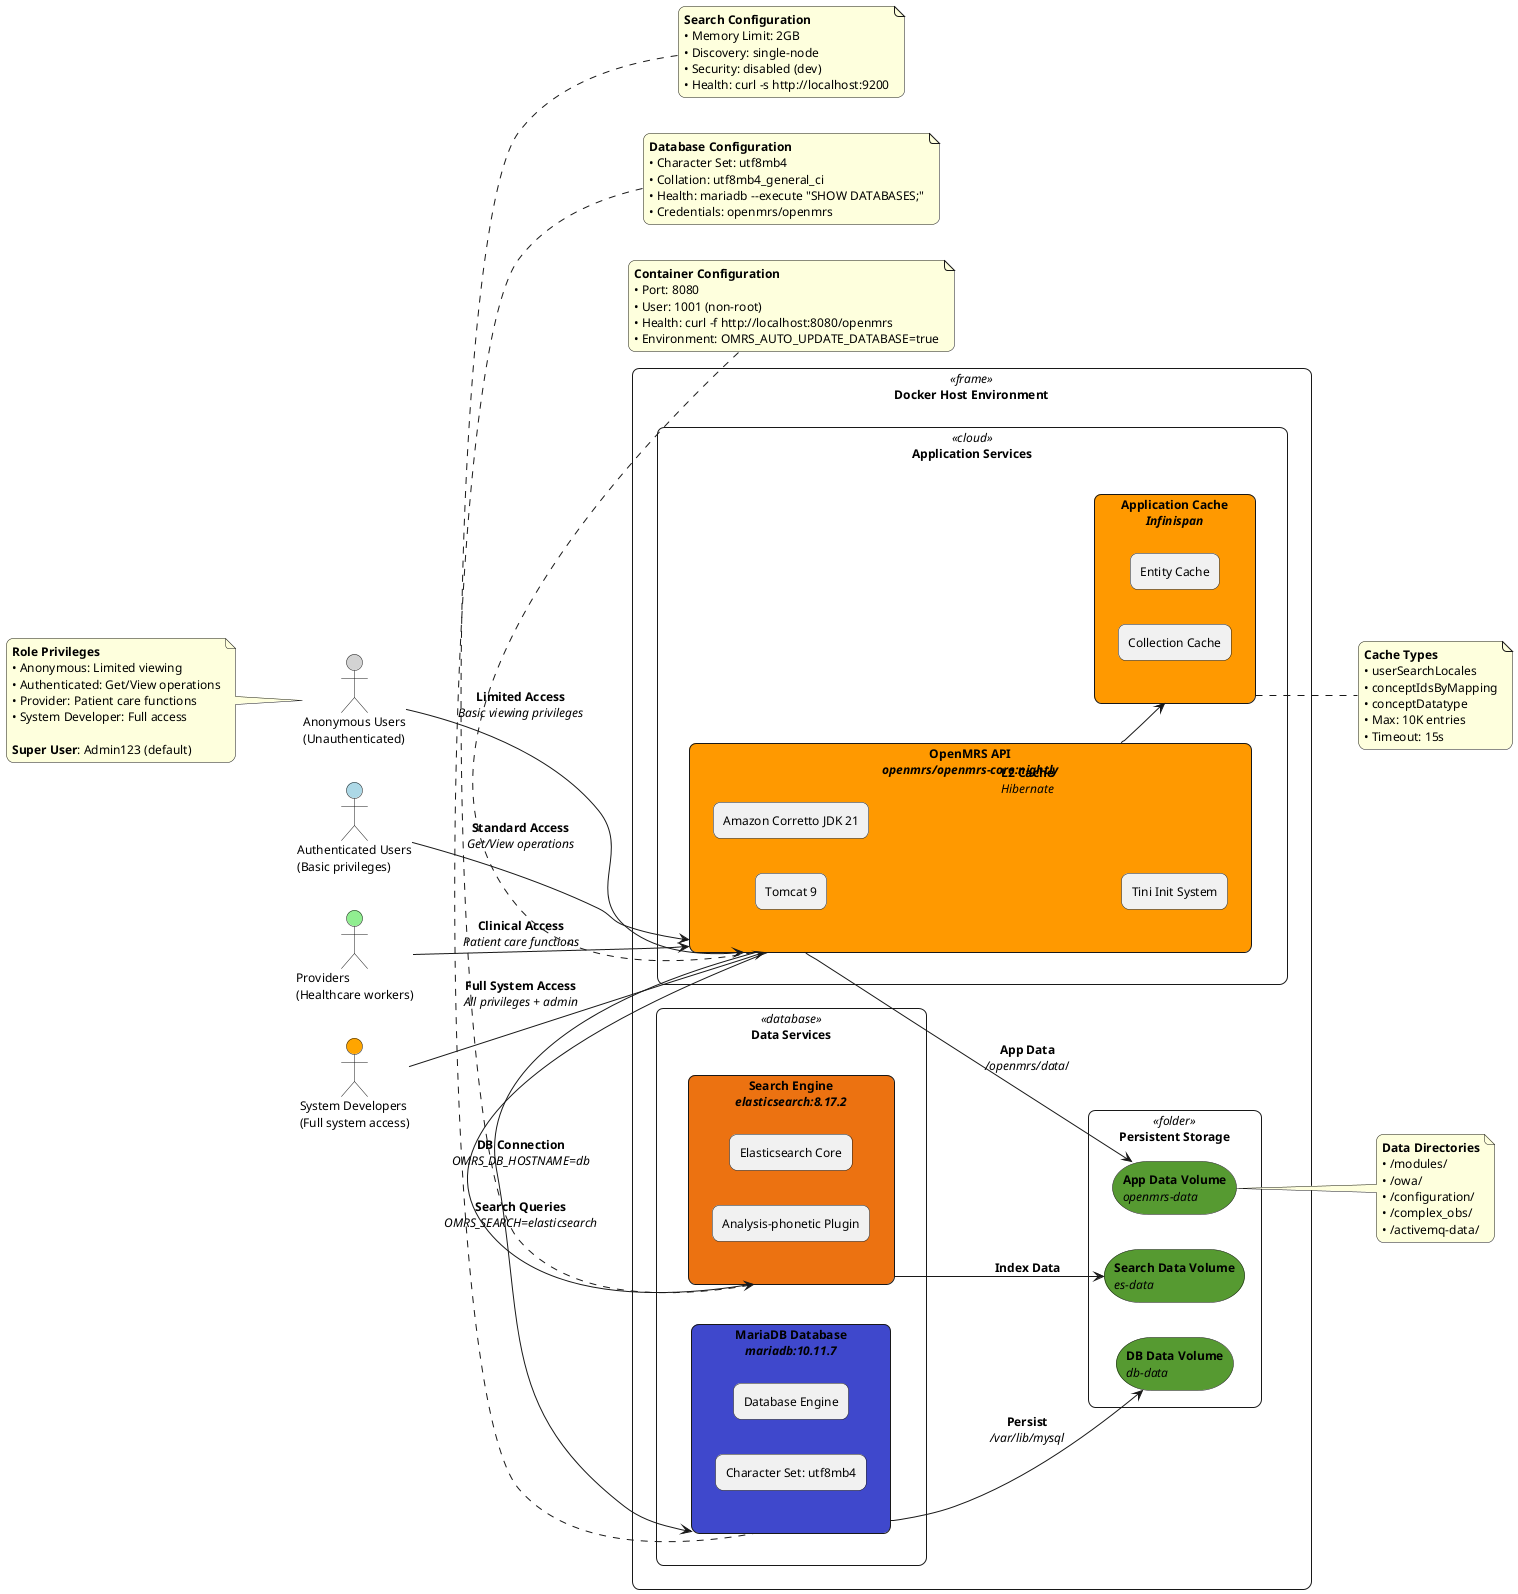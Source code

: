 @startuml OpenMRS Docker Deployment Architecture

' Using standard PlantUML components based on actual codebase artifacts
!define APP_COLOR #FF9900
!define DATABASE_COLOR #3F48CC
!define STORAGE_COLOR #569A31
!define SEARCH_COLOR #EC7211

' Optimize for 16:9 aspect ratio and presentation
skinparam backgroundColor #FFFFFF
skinparam componentStyle rectangle
skinparam packageStyle rectangle
skinparam defaultFontSize 12
skinparam defaultFontName Arial
skinparam shadowing false
skinparam roundCorner 15
skinparam titleFontSize 18
skinparam titleFontStyle bold

' External actors based on actual OpenMRS roles (from initial_test_db.sql)
actor "Anonymous Users\n(Unauthenticated)" as Anonymous #lightgray
actor "Authenticated Users\n(Basic privileges)" as Authenticated #lightblue  
actor "Providers\n(Healthcare workers)" as Providers #lightgreen
actor "System Developers\n(Full system access)" as Developers #orange

' Main horizontal layout - Docker Host Environment
package "Docker Host Environment" <<frame>> {
    ' Horizontal layout for 16:9 aspect ratio
    left to right direction
    
    ' Application Layer - Left side
    package "Application Services" <<cloud>> {
        component "**OpenMRS API**\n//openmrs/openmrs-core:nightly//" as OpenMRSAPI APP_COLOR {
            [Tomcat 9] as Tomcat
            [Amazon Corretto JDK 21] as JDK
            [Tini Init System] as Tini
        }
        
        component "**Application Cache**\n//Infinispan//" as AppCache APP_COLOR {
            [Entity Cache] as EntityCache
            [Collection Cache] as CollectionCache
        }
    }
    
    ' Data Layer - Center
    package "Data Services" <<database>> {
        component "**MariaDB Database**\n//mariadb:10.11.7//" as MariaDBContainer DATABASE_COLOR {
            [Database Engine] as DBEngine
            [Character Set: utf8mb4] as CharSet
        }
        
        component "**Search Engine**\n//elasticsearch:8.17.2//" as ElasticsearchContainer SEARCH_COLOR {
            [Elasticsearch Core] as ESCore
            [Analysis-phonetic Plugin] as ESPlugin
        }
    }
    
    ' Storage Layer - Right side
    package "Persistent Storage" <<folder>> {
        storage "**DB Data Volume**\n//db-data//" as DBVolume STORAGE_COLOR
        storage "**App Data Volume**\n//openmrs-data//" as OMRSVolume STORAGE_COLOR  
        storage "**Search Data Volume**\n//es-data//" as ESVolume STORAGE_COLOR
    }
}

' Connection flows based on OpenMRS role privileges (from initial_test_db.sql)
Anonymous -down-> OpenMRSAPI : **Limited Access**\n//Basic viewing privileges//
Authenticated -down-> OpenMRSAPI : **Standard Access**\n//Get/View operations//
Providers -down-> OpenMRSAPI : **Clinical Access**\n//Patient care functions//
Developers -down-> OpenMRSAPI : **Full System Access**\n//All privileges + admin//

OpenMRSAPI -right-> MariaDBContainer : **DB Connection**\n//OMRS_DB_HOSTNAME=db//
OpenMRSAPI -right-> ElasticsearchContainer : **Search Queries**\n//OMRS_SEARCH=elasticsearch//
OpenMRSAPI -down-> AppCache : **L2 Cache**\n//Hibernate//

' Storage connections
MariaDBContainer -right-> DBVolume : **Persist**\n///var/lib/mysql//
OpenMRSAPI -down-> OMRSVolume : **App Data**\n///openmrs/data///
ElasticsearchContainer -right-> ESVolume : **Index Data**

' Configuration notes positioned for wide layout
note top of OpenMRSAPI : **Container Configuration**\n• Port: 8080\n• User: 1001 (non-root)\n• Health: curl -f http://localhost:8080/openmrs\n• Environment: OMRS_AUTO_UPDATE_DATABASE=true

note top of MariaDBContainer : **Database Configuration**\n• Character Set: utf8mb4\n• Collation: utf8mb4_general_ci\n• Health: mariadb --execute "SHOW DATABASES;"\n• Credentials: openmrs/openmrs

note top of ElasticsearchContainer : **Search Configuration**\n• Memory Limit: 2GB\n• Discovery: single-node\n• Security: disabled (dev)\n• Health: curl -s http://localhost:9200

note right of AppCache : **Cache Types**\n• userSearchLocales\n• conceptIdsByMapping\n• conceptDatatype\n• Max: 10K entries\n• Timeout: 15s

note right of OMRSVolume : **Data Directories**\n• /modules/\n• /owa/\n• /configuration/\n• /complex_obs/\n• /activemq-data/

' Role-based privileges note (from initial_test_db.sql)
note left of Anonymous : **Role Privileges**\n• Anonymous: Limited viewing\n• Authenticated: Get/View operations\n• Provider: Patient care functions\n• System Developer: Full access\n\n**Super User**: Admin123 (default)

@enduml
